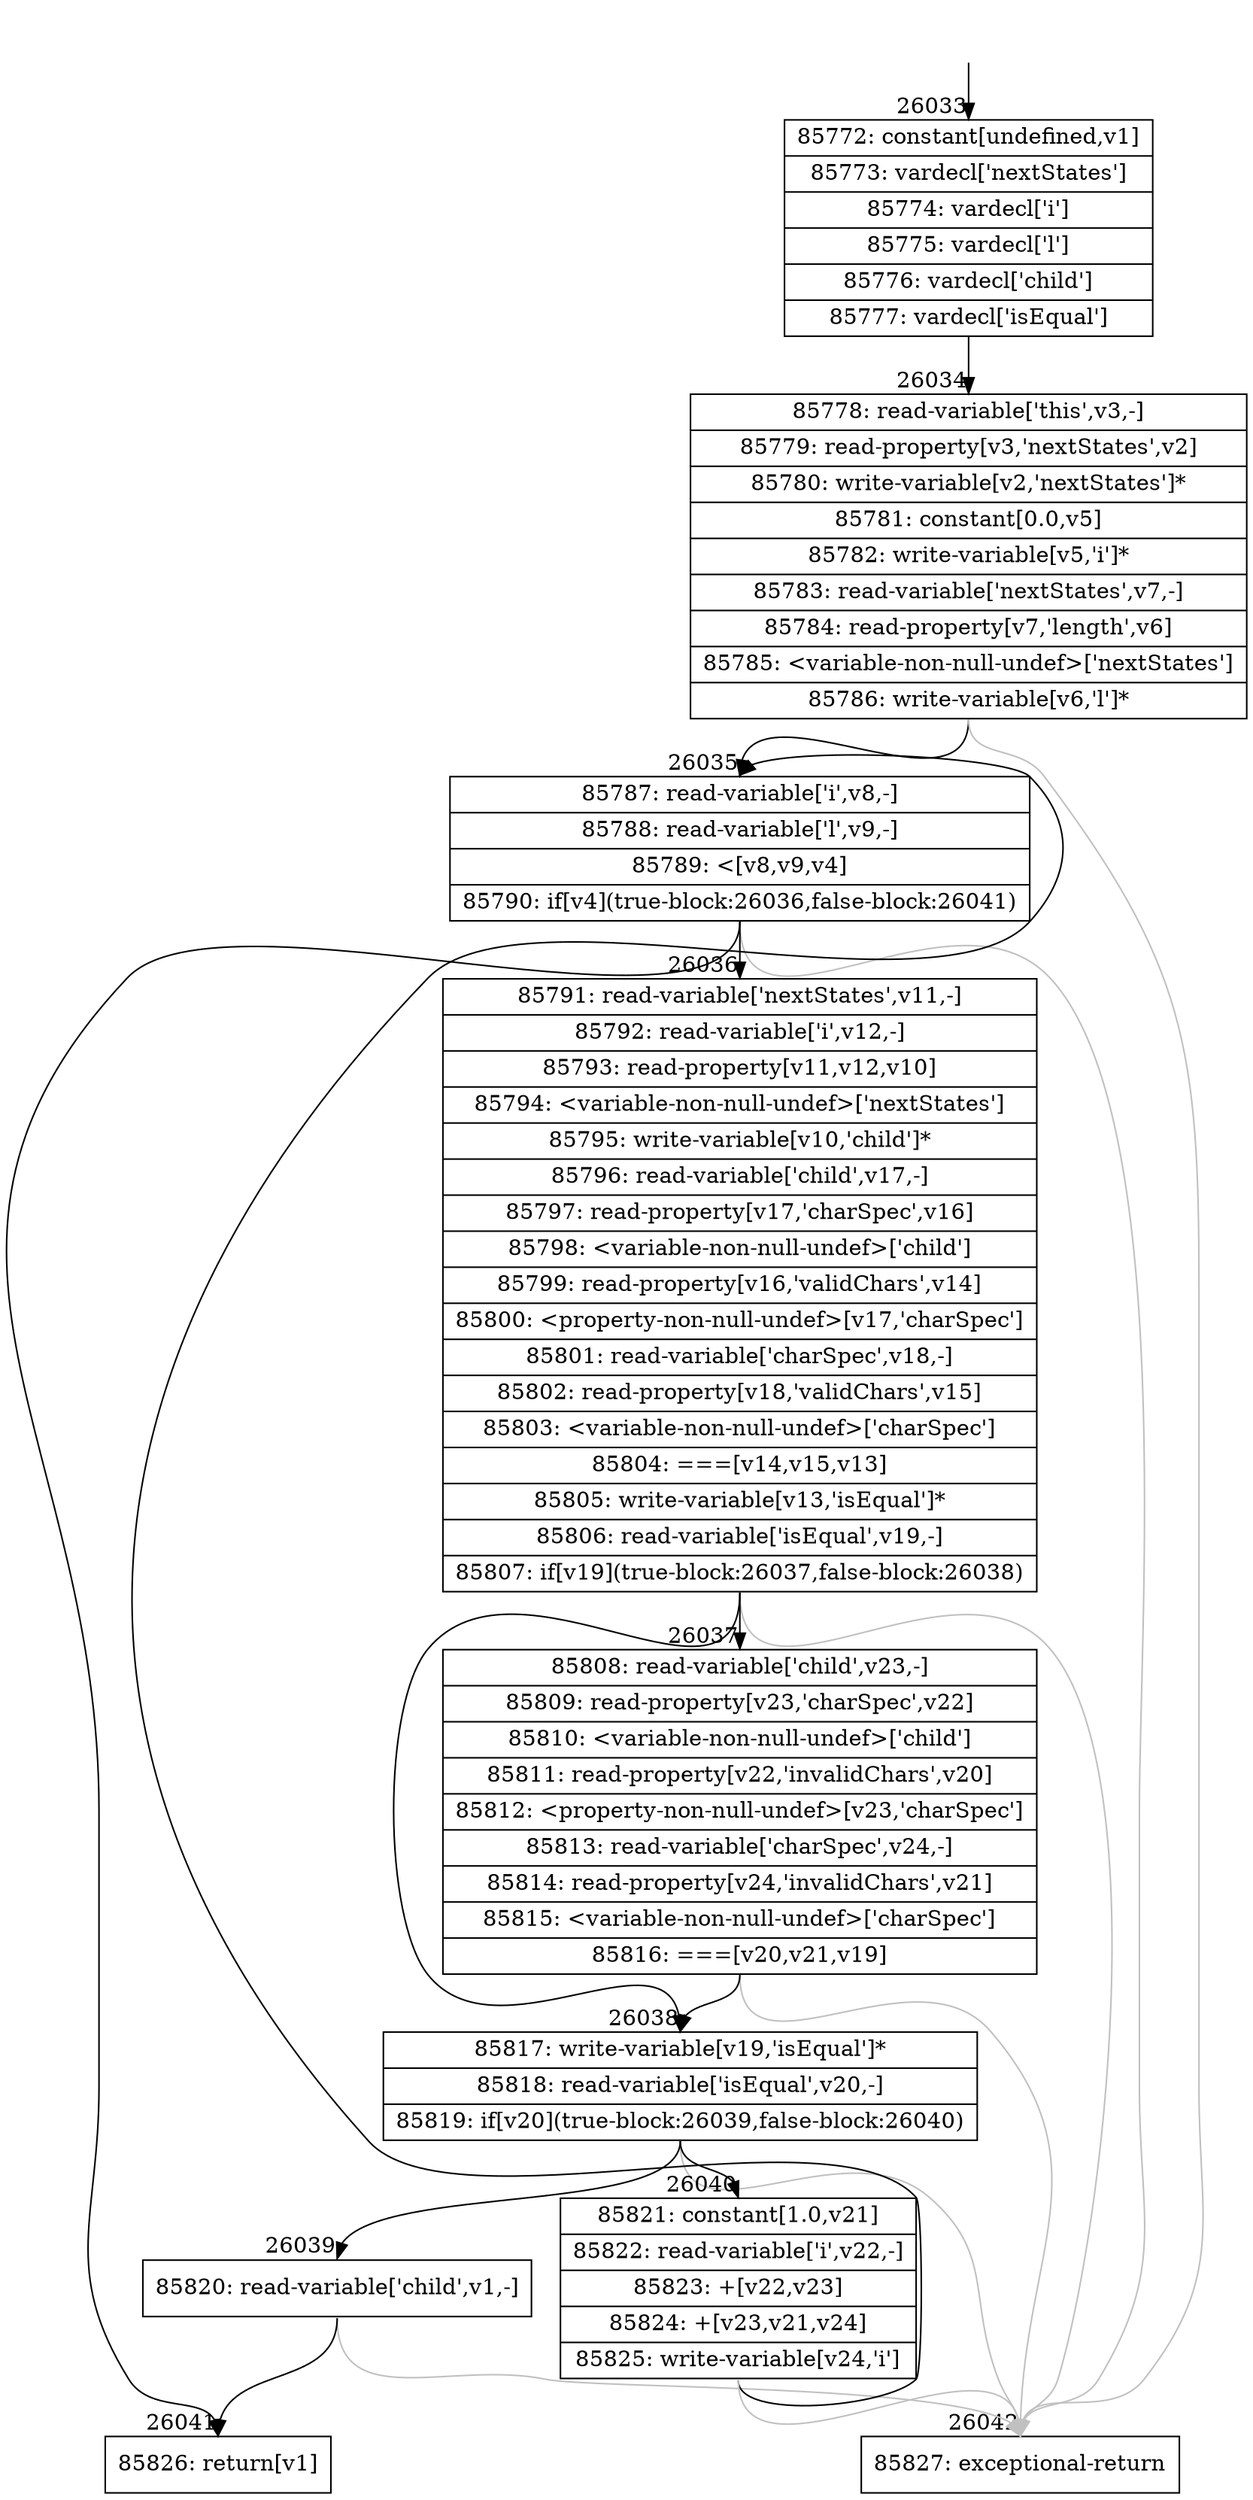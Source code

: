 digraph {
rankdir="TD"
BB_entry2285[shape=none,label=""];
BB_entry2285 -> BB26033 [tailport=s, headport=n, headlabel="    26033"]
BB26033 [shape=record label="{85772: constant[undefined,v1]|85773: vardecl['nextStates']|85774: vardecl['i']|85775: vardecl['l']|85776: vardecl['child']|85777: vardecl['isEqual']}" ] 
BB26033 -> BB26034 [tailport=s, headport=n, headlabel="      26034"]
BB26034 [shape=record label="{85778: read-variable['this',v3,-]|85779: read-property[v3,'nextStates',v2]|85780: write-variable[v2,'nextStates']*|85781: constant[0.0,v5]|85782: write-variable[v5,'i']*|85783: read-variable['nextStates',v7,-]|85784: read-property[v7,'length',v6]|85785: \<variable-non-null-undef\>['nextStates']|85786: write-variable[v6,'l']*}" ] 
BB26034 -> BB26035 [tailport=s, headport=n, headlabel="      26035"]
BB26034 -> BB26042 [tailport=s, headport=n, color=gray, headlabel="      26042"]
BB26035 [shape=record label="{85787: read-variable['i',v8,-]|85788: read-variable['l',v9,-]|85789: \<[v8,v9,v4]|85790: if[v4](true-block:26036,false-block:26041)}" ] 
BB26035 -> BB26036 [tailport=s, headport=n, headlabel="      26036"]
BB26035 -> BB26041 [tailport=s, headport=n, headlabel="      26041"]
BB26035 -> BB26042 [tailport=s, headport=n, color=gray]
BB26036 [shape=record label="{85791: read-variable['nextStates',v11,-]|85792: read-variable['i',v12,-]|85793: read-property[v11,v12,v10]|85794: \<variable-non-null-undef\>['nextStates']|85795: write-variable[v10,'child']*|85796: read-variable['child',v17,-]|85797: read-property[v17,'charSpec',v16]|85798: \<variable-non-null-undef\>['child']|85799: read-property[v16,'validChars',v14]|85800: \<property-non-null-undef\>[v17,'charSpec']|85801: read-variable['charSpec',v18,-]|85802: read-property[v18,'validChars',v15]|85803: \<variable-non-null-undef\>['charSpec']|85804: ===[v14,v15,v13]|85805: write-variable[v13,'isEqual']*|85806: read-variable['isEqual',v19,-]|85807: if[v19](true-block:26037,false-block:26038)}" ] 
BB26036 -> BB26038 [tailport=s, headport=n, headlabel="      26038"]
BB26036 -> BB26037 [tailport=s, headport=n, headlabel="      26037"]
BB26036 -> BB26042 [tailport=s, headport=n, color=gray]
BB26037 [shape=record label="{85808: read-variable['child',v23,-]|85809: read-property[v23,'charSpec',v22]|85810: \<variable-non-null-undef\>['child']|85811: read-property[v22,'invalidChars',v20]|85812: \<property-non-null-undef\>[v23,'charSpec']|85813: read-variable['charSpec',v24,-]|85814: read-property[v24,'invalidChars',v21]|85815: \<variable-non-null-undef\>['charSpec']|85816: ===[v20,v21,v19]}" ] 
BB26037 -> BB26038 [tailport=s, headport=n]
BB26037 -> BB26042 [tailport=s, headport=n, color=gray]
BB26038 [shape=record label="{85817: write-variable[v19,'isEqual']*|85818: read-variable['isEqual',v20,-]|85819: if[v20](true-block:26039,false-block:26040)}" ] 
BB26038 -> BB26039 [tailport=s, headport=n, headlabel="      26039"]
BB26038 -> BB26040 [tailport=s, headport=n, headlabel="      26040"]
BB26038 -> BB26042 [tailport=s, headport=n, color=gray]
BB26039 [shape=record label="{85820: read-variable['child',v1,-]}" ] 
BB26039 -> BB26041 [tailport=s, headport=n]
BB26039 -> BB26042 [tailport=s, headport=n, color=gray]
BB26040 [shape=record label="{85821: constant[1.0,v21]|85822: read-variable['i',v22,-]|85823: +[v22,v23]|85824: +[v23,v21,v24]|85825: write-variable[v24,'i']}" ] 
BB26040 -> BB26035 [tailport=s, headport=n]
BB26040 -> BB26042 [tailport=s, headport=n, color=gray]
BB26041 [shape=record label="{85826: return[v1]}" ] 
BB26042 [shape=record label="{85827: exceptional-return}" ] 
//#$~ 47621
}
